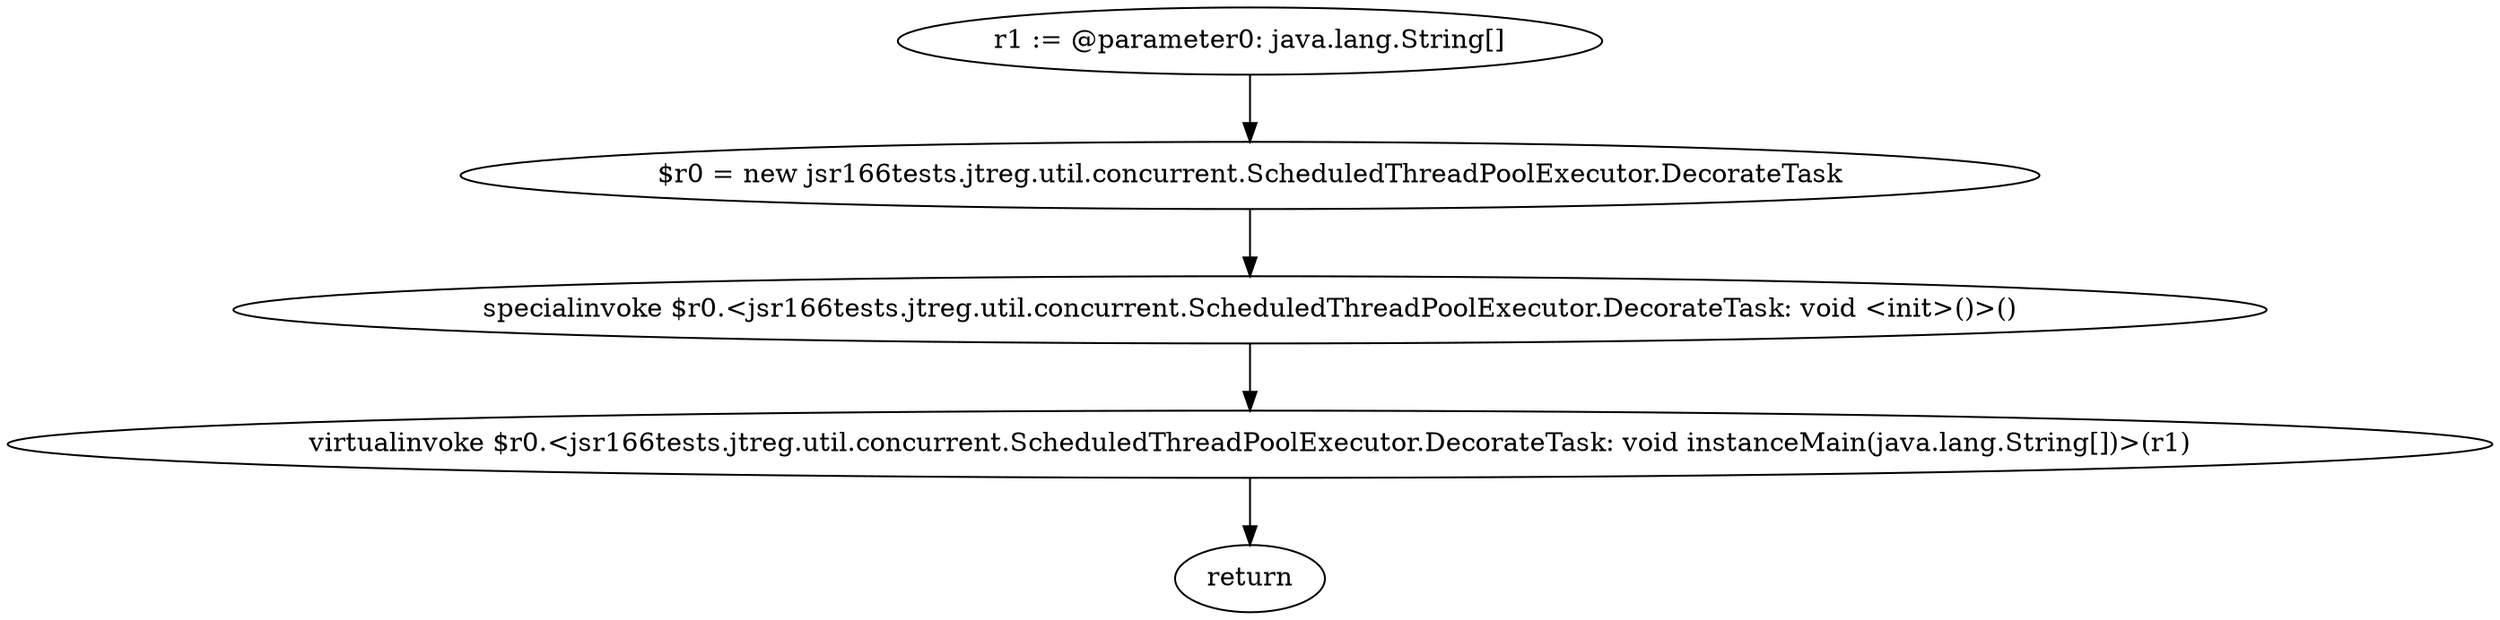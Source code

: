 digraph "unitGraph" {
    "r1 := @parameter0: java.lang.String[]"
    "$r0 = new jsr166tests.jtreg.util.concurrent.ScheduledThreadPoolExecutor.DecorateTask"
    "specialinvoke $r0.<jsr166tests.jtreg.util.concurrent.ScheduledThreadPoolExecutor.DecorateTask: void <init>()>()"
    "virtualinvoke $r0.<jsr166tests.jtreg.util.concurrent.ScheduledThreadPoolExecutor.DecorateTask: void instanceMain(java.lang.String[])>(r1)"
    "return"
    "r1 := @parameter0: java.lang.String[]"->"$r0 = new jsr166tests.jtreg.util.concurrent.ScheduledThreadPoolExecutor.DecorateTask";
    "$r0 = new jsr166tests.jtreg.util.concurrent.ScheduledThreadPoolExecutor.DecorateTask"->"specialinvoke $r0.<jsr166tests.jtreg.util.concurrent.ScheduledThreadPoolExecutor.DecorateTask: void <init>()>()";
    "specialinvoke $r0.<jsr166tests.jtreg.util.concurrent.ScheduledThreadPoolExecutor.DecorateTask: void <init>()>()"->"virtualinvoke $r0.<jsr166tests.jtreg.util.concurrent.ScheduledThreadPoolExecutor.DecorateTask: void instanceMain(java.lang.String[])>(r1)";
    "virtualinvoke $r0.<jsr166tests.jtreg.util.concurrent.ScheduledThreadPoolExecutor.DecorateTask: void instanceMain(java.lang.String[])>(r1)"->"return";
}
